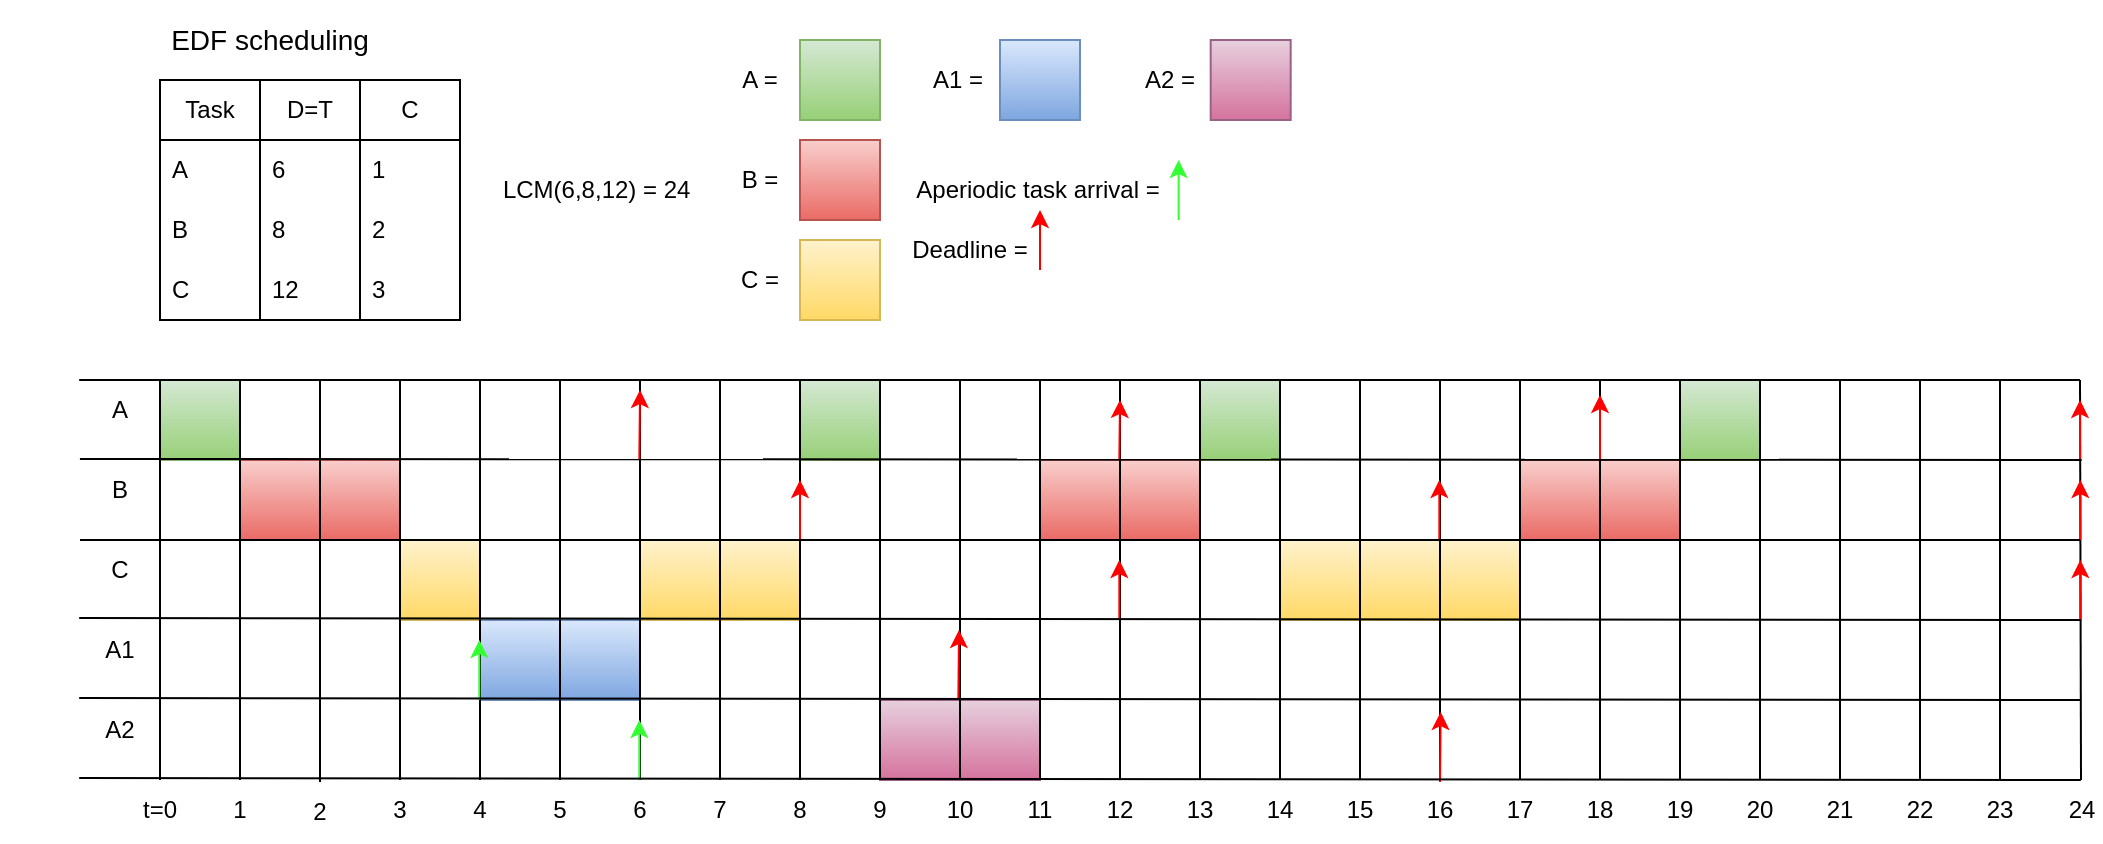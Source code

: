 <mxfile version="22.1.2" type="device">
  <diagram name="Sida-1" id="GobTt-RS--pORhR9vmgH">
    <mxGraphModel dx="1221" dy="823" grid="1" gridSize="10" guides="1" tooltips="1" connect="1" arrows="1" fold="1" page="1" pageScale="1" pageWidth="827" pageHeight="1169" math="0" shadow="0">
      <root>
        <mxCell id="0" />
        <mxCell id="1" parent="0" />
        <mxCell id="tpsmbxpAlYxkeYRu7eqF-120" value="" style="whiteSpace=wrap;html=1;aspect=fixed;fillColor=#d5e8d4;strokeColor=#82b366;gradientColor=#97d077;" parent="1" vertex="1">
          <mxGeometry x="880" y="280" width="40" height="40" as="geometry" />
        </mxCell>
        <mxCell id="tpsmbxpAlYxkeYRu7eqF-119" value="" style="rounded=0;whiteSpace=wrap;html=1;fillColor=#f8cecc;strokeColor=#b85450;gradientColor=#ea6b66;" parent="1" vertex="1">
          <mxGeometry x="800" y="320" width="80" height="40" as="geometry" />
        </mxCell>
        <mxCell id="SM_1KiSUFkxnumVqqX_v-3" value="" style="rounded=0;whiteSpace=wrap;html=1;fillColor=#fff2cc;strokeColor=#d6b656;gradientColor=#ffd966;" vertex="1" parent="1">
          <mxGeometry x="680" y="360" width="120" height="40" as="geometry" />
        </mxCell>
        <mxCell id="tpsmbxpAlYxkeYRu7eqF-112" value="" style="whiteSpace=wrap;html=1;aspect=fixed;fillColor=#d5e8d4;strokeColor=#82b366;gradientColor=#97d077;" parent="1" vertex="1">
          <mxGeometry x="640" y="280" width="40" height="40" as="geometry" />
        </mxCell>
        <mxCell id="tpsmbxpAlYxkeYRu7eqF-114" value="" style="rounded=0;whiteSpace=wrap;html=1;fillColor=#f8cecc;strokeColor=#b85450;gradientColor=#ea6b66;" parent="1" vertex="1">
          <mxGeometry x="560" y="320" width="80" height="40" as="geometry" />
        </mxCell>
        <mxCell id="tpsmbxpAlYxkeYRu7eqF-116" value="" style="whiteSpace=wrap;html=1;aspect=fixed;fillColor=#e6d0de;strokeColor=#996185;gradientColor=#d5739d;" parent="1" vertex="1">
          <mxGeometry x="520" y="440" width="40" height="40" as="geometry" />
        </mxCell>
        <mxCell id="tpsmbxpAlYxkeYRu7eqF-121" value="" style="whiteSpace=wrap;html=1;aspect=fixed;fillColor=#e6d0de;strokeColor=#996185;gradientColor=#d5739d;" parent="1" vertex="1">
          <mxGeometry x="480" y="440" width="40" height="40" as="geometry" />
        </mxCell>
        <mxCell id="tpsmbxpAlYxkeYRu7eqF-50" value="" style="whiteSpace=wrap;html=1;aspect=fixed;fillColor=#d5e8d4;strokeColor=#82b366;gradientColor=#97d077;" parent="1" vertex="1">
          <mxGeometry x="440" y="280" width="40" height="40" as="geometry" />
        </mxCell>
        <mxCell id="tpsmbxpAlYxkeYRu7eqF-118" value="" style="rounded=0;whiteSpace=wrap;html=1;fillColor=#fff2cc;strokeColor=#d6b656;gradientColor=#ffd966;" parent="1" vertex="1">
          <mxGeometry x="360" y="360" width="80" height="40" as="geometry" />
        </mxCell>
        <mxCell id="tpsmbxpAlYxkeYRu7eqF-117" value="" style="whiteSpace=wrap;html=1;aspect=fixed;fillColor=#d5e8d4;strokeColor=#82b366;gradientColor=#97d077;" parent="1" vertex="1">
          <mxGeometry x="440" y="110" width="40" height="40" as="geometry" />
        </mxCell>
        <mxCell id="tpsmbxpAlYxkeYRu7eqF-115" value="" style="whiteSpace=wrap;html=1;aspect=fixed;fillColor=#dae8fc;strokeColor=#6c8ebf;gradientColor=#7ea6e0;" parent="1" vertex="1">
          <mxGeometry x="320" y="400" width="40" height="40" as="geometry" />
        </mxCell>
        <mxCell id="tpsmbxpAlYxkeYRu7eqF-113" value="" style="whiteSpace=wrap;html=1;aspect=fixed;fillColor=#dae8fc;strokeColor=#6c8ebf;gradientColor=#7ea6e0;" parent="1" vertex="1">
          <mxGeometry x="280" y="400" width="40" height="40" as="geometry" />
        </mxCell>
        <mxCell id="tpsmbxpAlYxkeYRu7eqF-111" value="" style="rounded=0;whiteSpace=wrap;html=1;fillColor=#fff2cc;strokeColor=#d6b656;gradientColor=#ffd966;" parent="1" vertex="1">
          <mxGeometry x="240" y="360" width="40" height="40" as="geometry" />
        </mxCell>
        <mxCell id="tpsmbxpAlYxkeYRu7eqF-110" value="" style="rounded=0;whiteSpace=wrap;html=1;fillColor=#f8cecc;strokeColor=#b85450;gradientColor=#ea6b66;" parent="1" vertex="1">
          <mxGeometry x="160" y="320" width="80" height="40" as="geometry" />
        </mxCell>
        <mxCell id="tpsmbxpAlYxkeYRu7eqF-92" value="" style="whiteSpace=wrap;html=1;aspect=fixed;fillColor=#d5e8d4;strokeColor=#82b366;gradientColor=#97d077;" parent="1" vertex="1">
          <mxGeometry x="120" y="280" width="40" height="40" as="geometry" />
        </mxCell>
        <mxCell id="tpsmbxpAlYxkeYRu7eqF-1" value="" style="endArrow=none;html=1;rounded=0;exitX=0.5;exitY=0;exitDx=0;exitDy=0;" parent="1" source="tpsmbxpAlYxkeYRu7eqF-59" edge="1">
          <mxGeometry width="50" height="50" relative="1" as="geometry">
            <mxPoint x="120" y="440" as="sourcePoint" />
            <mxPoint x="120" y="280" as="targetPoint" />
            <Array as="points" />
          </mxGeometry>
        </mxCell>
        <mxCell id="tpsmbxpAlYxkeYRu7eqF-2" value="" style="endArrow=none;html=1;rounded=0;exitX=0.5;exitY=0;exitDx=0;exitDy=0;" parent="1" source="tpsmbxpAlYxkeYRu7eqF-60" edge="1">
          <mxGeometry width="50" height="50" relative="1" as="geometry">
            <mxPoint x="160" y="440" as="sourcePoint" />
            <mxPoint x="160" y="280" as="targetPoint" />
            <Array as="points" />
          </mxGeometry>
        </mxCell>
        <mxCell id="tpsmbxpAlYxkeYRu7eqF-3" value="" style="endArrow=none;html=1;rounded=0;exitX=0.5;exitY=0;exitDx=0;exitDy=0;" parent="1" source="tpsmbxpAlYxkeYRu7eqF-61" edge="1">
          <mxGeometry width="50" height="50" relative="1" as="geometry">
            <mxPoint x="200" y="440" as="sourcePoint" />
            <mxPoint x="200" y="280" as="targetPoint" />
            <Array as="points" />
          </mxGeometry>
        </mxCell>
        <mxCell id="tpsmbxpAlYxkeYRu7eqF-4" value="" style="endArrow=none;html=1;rounded=0;exitX=0.5;exitY=0;exitDx=0;exitDy=0;" parent="1" source="tpsmbxpAlYxkeYRu7eqF-62" edge="1">
          <mxGeometry width="50" height="50" relative="1" as="geometry">
            <mxPoint x="240" y="440" as="sourcePoint" />
            <mxPoint x="240" y="280" as="targetPoint" />
            <Array as="points" />
          </mxGeometry>
        </mxCell>
        <mxCell id="tpsmbxpAlYxkeYRu7eqF-5" value="" style="endArrow=none;html=1;rounded=0;exitX=0.5;exitY=0;exitDx=0;exitDy=0;" parent="1" source="tpsmbxpAlYxkeYRu7eqF-63" edge="1">
          <mxGeometry width="50" height="50" relative="1" as="geometry">
            <mxPoint x="280" y="440" as="sourcePoint" />
            <mxPoint x="280" y="280" as="targetPoint" />
            <Array as="points" />
          </mxGeometry>
        </mxCell>
        <mxCell id="tpsmbxpAlYxkeYRu7eqF-6" value="" style="endArrow=none;html=1;rounded=0;exitX=0.5;exitY=0;exitDx=0;exitDy=0;" parent="1" source="tpsmbxpAlYxkeYRu7eqF-64" edge="1">
          <mxGeometry width="50" height="50" relative="1" as="geometry">
            <mxPoint x="320" y="440" as="sourcePoint" />
            <mxPoint x="320" y="280" as="targetPoint" />
            <Array as="points" />
          </mxGeometry>
        </mxCell>
        <mxCell id="tpsmbxpAlYxkeYRu7eqF-7" value="" style="endArrow=none;html=1;rounded=0;exitX=0.5;exitY=0;exitDx=0;exitDy=0;" parent="1" source="tpsmbxpAlYxkeYRu7eqF-65" edge="1">
          <mxGeometry width="50" height="50" relative="1" as="geometry">
            <mxPoint x="360" y="440" as="sourcePoint" />
            <mxPoint x="360" y="280" as="targetPoint" />
            <Array as="points" />
          </mxGeometry>
        </mxCell>
        <mxCell id="tpsmbxpAlYxkeYRu7eqF-8" value="" style="endArrow=none;html=1;rounded=0;exitX=0.5;exitY=0;exitDx=0;exitDy=0;" parent="1" source="tpsmbxpAlYxkeYRu7eqF-66" edge="1">
          <mxGeometry width="50" height="50" relative="1" as="geometry">
            <mxPoint x="400" y="440" as="sourcePoint" />
            <mxPoint x="400" y="280" as="targetPoint" />
            <Array as="points" />
          </mxGeometry>
        </mxCell>
        <mxCell id="tpsmbxpAlYxkeYRu7eqF-9" value="" style="endArrow=none;html=1;rounded=0;exitX=0.5;exitY=0;exitDx=0;exitDy=0;" parent="1" source="tpsmbxpAlYxkeYRu7eqF-67" edge="1">
          <mxGeometry width="50" height="50" relative="1" as="geometry">
            <mxPoint x="440" y="440" as="sourcePoint" />
            <mxPoint x="440" y="280" as="targetPoint" />
            <Array as="points" />
          </mxGeometry>
        </mxCell>
        <mxCell id="tpsmbxpAlYxkeYRu7eqF-10" value="" style="endArrow=none;html=1;rounded=0;exitX=0.5;exitY=0;exitDx=0;exitDy=0;" parent="1" source="tpsmbxpAlYxkeYRu7eqF-68" edge="1">
          <mxGeometry width="50" height="50" relative="1" as="geometry">
            <mxPoint x="480" y="440" as="sourcePoint" />
            <mxPoint x="480" y="280" as="targetPoint" />
            <Array as="points" />
          </mxGeometry>
        </mxCell>
        <mxCell id="tpsmbxpAlYxkeYRu7eqF-11" value="" style="endArrow=none;html=1;rounded=0;exitX=0.5;exitY=0;exitDx=0;exitDy=0;" parent="1" source="tpsmbxpAlYxkeYRu7eqF-69" edge="1">
          <mxGeometry width="50" height="50" relative="1" as="geometry">
            <mxPoint x="520" y="440" as="sourcePoint" />
            <mxPoint x="520" y="280" as="targetPoint" />
            <Array as="points" />
          </mxGeometry>
        </mxCell>
        <mxCell id="tpsmbxpAlYxkeYRu7eqF-12" value="" style="endArrow=none;html=1;rounded=0;exitX=0.5;exitY=0;exitDx=0;exitDy=0;" parent="1" source="tpsmbxpAlYxkeYRu7eqF-70" edge="1">
          <mxGeometry width="50" height="50" relative="1" as="geometry">
            <mxPoint x="560" y="440" as="sourcePoint" />
            <mxPoint x="560" y="280" as="targetPoint" />
            <Array as="points" />
          </mxGeometry>
        </mxCell>
        <mxCell id="tpsmbxpAlYxkeYRu7eqF-13" value="" style="endArrow=none;html=1;rounded=0;exitX=0.5;exitY=0;exitDx=0;exitDy=0;" parent="1" source="tpsmbxpAlYxkeYRu7eqF-71" edge="1">
          <mxGeometry width="50" height="50" relative="1" as="geometry">
            <mxPoint x="600" y="440" as="sourcePoint" />
            <mxPoint x="600" y="280" as="targetPoint" />
            <Array as="points" />
          </mxGeometry>
        </mxCell>
        <mxCell id="tpsmbxpAlYxkeYRu7eqF-14" value="" style="endArrow=none;html=1;rounded=0;exitX=0.5;exitY=0;exitDx=0;exitDy=0;" parent="1" source="tpsmbxpAlYxkeYRu7eqF-72" edge="1">
          <mxGeometry width="50" height="50" relative="1" as="geometry">
            <mxPoint x="640" y="440" as="sourcePoint" />
            <mxPoint x="640" y="280" as="targetPoint" />
            <Array as="points" />
          </mxGeometry>
        </mxCell>
        <mxCell id="tpsmbxpAlYxkeYRu7eqF-15" value="" style="endArrow=none;html=1;rounded=0;exitX=0.5;exitY=0;exitDx=0;exitDy=0;" parent="1" source="tpsmbxpAlYxkeYRu7eqF-73" edge="1">
          <mxGeometry width="50" height="50" relative="1" as="geometry">
            <mxPoint x="680" y="440" as="sourcePoint" />
            <mxPoint x="680" y="280" as="targetPoint" />
            <Array as="points" />
          </mxGeometry>
        </mxCell>
        <mxCell id="tpsmbxpAlYxkeYRu7eqF-16" value="" style="endArrow=none;html=1;rounded=0;exitX=0.5;exitY=0;exitDx=0;exitDy=0;" parent="1" source="tpsmbxpAlYxkeYRu7eqF-74" edge="1">
          <mxGeometry width="50" height="50" relative="1" as="geometry">
            <mxPoint x="720" y="440" as="sourcePoint" />
            <mxPoint x="720" y="280" as="targetPoint" />
            <Array as="points" />
          </mxGeometry>
        </mxCell>
        <mxCell id="tpsmbxpAlYxkeYRu7eqF-17" value="" style="endArrow=none;html=1;rounded=0;exitX=0.5;exitY=0;exitDx=0;exitDy=0;" parent="1" source="tpsmbxpAlYxkeYRu7eqF-75" edge="1">
          <mxGeometry width="50" height="50" relative="1" as="geometry">
            <mxPoint x="760" y="440" as="sourcePoint" />
            <mxPoint x="760" y="280" as="targetPoint" />
            <Array as="points" />
          </mxGeometry>
        </mxCell>
        <mxCell id="tpsmbxpAlYxkeYRu7eqF-18" value="" style="endArrow=none;html=1;rounded=0;exitX=0.5;exitY=0;exitDx=0;exitDy=0;" parent="1" source="tpsmbxpAlYxkeYRu7eqF-76" edge="1">
          <mxGeometry width="50" height="50" relative="1" as="geometry">
            <mxPoint x="800" y="440" as="sourcePoint" />
            <mxPoint x="800" y="280" as="targetPoint" />
            <Array as="points" />
          </mxGeometry>
        </mxCell>
        <mxCell id="tpsmbxpAlYxkeYRu7eqF-19" value="" style="endArrow=none;html=1;rounded=0;exitX=0.5;exitY=0;exitDx=0;exitDy=0;" parent="1" source="tpsmbxpAlYxkeYRu7eqF-77" edge="1">
          <mxGeometry width="50" height="50" relative="1" as="geometry">
            <mxPoint x="840" y="440" as="sourcePoint" />
            <mxPoint x="840" y="280" as="targetPoint" />
            <Array as="points" />
          </mxGeometry>
        </mxCell>
        <mxCell id="tpsmbxpAlYxkeYRu7eqF-20" value="" style="endArrow=none;html=1;rounded=0;exitX=0.5;exitY=0;exitDx=0;exitDy=0;" parent="1" source="tpsmbxpAlYxkeYRu7eqF-78" edge="1">
          <mxGeometry width="50" height="50" relative="1" as="geometry">
            <mxPoint x="880" y="440" as="sourcePoint" />
            <mxPoint x="880" y="280" as="targetPoint" />
            <Array as="points" />
          </mxGeometry>
        </mxCell>
        <mxCell id="tpsmbxpAlYxkeYRu7eqF-21" value="" style="endArrow=none;html=1;rounded=0;exitX=0.5;exitY=0;exitDx=0;exitDy=0;" parent="1" source="tpsmbxpAlYxkeYRu7eqF-79" edge="1">
          <mxGeometry width="50" height="50" relative="1" as="geometry">
            <mxPoint x="920" y="440" as="sourcePoint" />
            <mxPoint x="920" y="280" as="targetPoint" />
            <Array as="points" />
          </mxGeometry>
        </mxCell>
        <mxCell id="tpsmbxpAlYxkeYRu7eqF-22" value="" style="endArrow=none;html=1;rounded=0;exitX=0.5;exitY=0;exitDx=0;exitDy=0;" parent="1" source="tpsmbxpAlYxkeYRu7eqF-80" edge="1">
          <mxGeometry width="50" height="50" relative="1" as="geometry">
            <mxPoint x="960" y="440" as="sourcePoint" />
            <mxPoint x="960" y="280" as="targetPoint" />
            <Array as="points" />
          </mxGeometry>
        </mxCell>
        <mxCell id="tpsmbxpAlYxkeYRu7eqF-23" value="" style="endArrow=none;html=1;rounded=0;exitX=0.5;exitY=0;exitDx=0;exitDy=0;" parent="1" source="tpsmbxpAlYxkeYRu7eqF-81" edge="1">
          <mxGeometry width="50" height="50" relative="1" as="geometry">
            <mxPoint x="1000" y="440" as="sourcePoint" />
            <mxPoint x="1000" y="280" as="targetPoint" />
            <Array as="points" />
          </mxGeometry>
        </mxCell>
        <mxCell id="tpsmbxpAlYxkeYRu7eqF-24" value="" style="endArrow=none;html=1;rounded=0;exitX=0.5;exitY=0;exitDx=0;exitDy=0;" parent="1" source="tpsmbxpAlYxkeYRu7eqF-82" edge="1">
          <mxGeometry width="50" height="50" relative="1" as="geometry">
            <mxPoint x="1040" y="440" as="sourcePoint" />
            <mxPoint x="1040" y="280" as="targetPoint" />
            <Array as="points" />
          </mxGeometry>
        </mxCell>
        <mxCell id="tpsmbxpAlYxkeYRu7eqF-25" value="" style="endArrow=none;html=1;rounded=0;exitX=0.5;exitY=0;exitDx=0;exitDy=0;" parent="1" source="tpsmbxpAlYxkeYRu7eqF-83" edge="1">
          <mxGeometry width="50" height="50" relative="1" as="geometry">
            <mxPoint x="1080" y="440" as="sourcePoint" />
            <mxPoint x="1080" y="280" as="targetPoint" />
            <Array as="points" />
          </mxGeometry>
        </mxCell>
        <mxCell id="tpsmbxpAlYxkeYRu7eqF-32" value="A" style="text;html=1;strokeColor=none;fillColor=none;align=center;verticalAlign=middle;whiteSpace=wrap;rounded=0;" parent="1" vertex="1">
          <mxGeometry x="70" y="280" width="60" height="30" as="geometry" />
        </mxCell>
        <mxCell id="tpsmbxpAlYxkeYRu7eqF-33" value="B" style="text;html=1;strokeColor=none;fillColor=none;align=center;verticalAlign=middle;whiteSpace=wrap;rounded=0;" parent="1" vertex="1">
          <mxGeometry x="70" y="320" width="60" height="30" as="geometry" />
        </mxCell>
        <mxCell id="tpsmbxpAlYxkeYRu7eqF-34" value="C" style="text;html=1;strokeColor=none;fillColor=none;align=center;verticalAlign=middle;whiteSpace=wrap;rounded=0;" parent="1" vertex="1">
          <mxGeometry x="70" y="360" width="60" height="30" as="geometry" />
        </mxCell>
        <mxCell id="tpsmbxpAlYxkeYRu7eqF-35" value="Task" style="swimlane;fontStyle=0;childLayout=stackLayout;horizontal=1;startSize=30;horizontalStack=0;resizeParent=1;resizeParentMax=0;resizeLast=0;collapsible=1;marginBottom=0;whiteSpace=wrap;html=1;align=center;" parent="1" vertex="1">
          <mxGeometry x="120" y="130" width="50" height="120" as="geometry" />
        </mxCell>
        <mxCell id="tpsmbxpAlYxkeYRu7eqF-36" value="A" style="text;strokeColor=none;fillColor=none;align=left;verticalAlign=middle;spacingLeft=4;spacingRight=4;overflow=hidden;points=[[0,0.5],[1,0.5]];portConstraint=eastwest;rotatable=0;whiteSpace=wrap;html=1;" parent="tpsmbxpAlYxkeYRu7eqF-35" vertex="1">
          <mxGeometry y="30" width="50" height="30" as="geometry" />
        </mxCell>
        <mxCell id="tpsmbxpAlYxkeYRu7eqF-37" value="B" style="text;strokeColor=none;fillColor=none;align=left;verticalAlign=middle;spacingLeft=4;spacingRight=4;overflow=hidden;points=[[0,0.5],[1,0.5]];portConstraint=eastwest;rotatable=0;whiteSpace=wrap;html=1;" parent="tpsmbxpAlYxkeYRu7eqF-35" vertex="1">
          <mxGeometry y="60" width="50" height="30" as="geometry" />
        </mxCell>
        <mxCell id="tpsmbxpAlYxkeYRu7eqF-38" value="C" style="text;strokeColor=none;fillColor=none;align=left;verticalAlign=middle;spacingLeft=4;spacingRight=4;overflow=hidden;points=[[0,0.5],[1,0.5]];portConstraint=eastwest;rotatable=0;whiteSpace=wrap;html=1;" parent="tpsmbxpAlYxkeYRu7eqF-35" vertex="1">
          <mxGeometry y="90" width="50" height="30" as="geometry" />
        </mxCell>
        <mxCell id="tpsmbxpAlYxkeYRu7eqF-39" value="D=T" style="swimlane;fontStyle=0;childLayout=stackLayout;horizontal=1;startSize=30;horizontalStack=0;resizeParent=1;resizeParentMax=0;resizeLast=0;collapsible=1;marginBottom=0;whiteSpace=wrap;html=1;" parent="1" vertex="1">
          <mxGeometry x="170" y="130" width="50" height="120" as="geometry" />
        </mxCell>
        <mxCell id="tpsmbxpAlYxkeYRu7eqF-40" value="6" style="text;strokeColor=none;fillColor=none;align=left;verticalAlign=middle;spacingLeft=4;spacingRight=4;overflow=hidden;points=[[0,0.5],[1,0.5]];portConstraint=eastwest;rotatable=0;whiteSpace=wrap;html=1;" parent="tpsmbxpAlYxkeYRu7eqF-39" vertex="1">
          <mxGeometry y="30" width="50" height="30" as="geometry" />
        </mxCell>
        <mxCell id="tpsmbxpAlYxkeYRu7eqF-41" value="8" style="text;strokeColor=none;fillColor=none;align=left;verticalAlign=middle;spacingLeft=4;spacingRight=4;overflow=hidden;points=[[0,0.5],[1,0.5]];portConstraint=eastwest;rotatable=0;whiteSpace=wrap;html=1;" parent="tpsmbxpAlYxkeYRu7eqF-39" vertex="1">
          <mxGeometry y="60" width="50" height="30" as="geometry" />
        </mxCell>
        <mxCell id="tpsmbxpAlYxkeYRu7eqF-42" value="12" style="text;strokeColor=none;fillColor=none;align=left;verticalAlign=middle;spacingLeft=4;spacingRight=4;overflow=hidden;points=[[0,0.5],[1,0.5]];portConstraint=eastwest;rotatable=0;whiteSpace=wrap;html=1;" parent="tpsmbxpAlYxkeYRu7eqF-39" vertex="1">
          <mxGeometry y="90" width="50" height="30" as="geometry" />
        </mxCell>
        <mxCell id="tpsmbxpAlYxkeYRu7eqF-43" value="C" style="swimlane;fontStyle=0;childLayout=stackLayout;horizontal=1;startSize=30;horizontalStack=0;resizeParent=1;resizeParentMax=0;resizeLast=0;collapsible=1;marginBottom=0;whiteSpace=wrap;html=1;" parent="1" vertex="1">
          <mxGeometry x="220" y="130" width="50" height="120" as="geometry" />
        </mxCell>
        <mxCell id="tpsmbxpAlYxkeYRu7eqF-44" value="1" style="text;strokeColor=none;fillColor=none;align=left;verticalAlign=middle;spacingLeft=4;spacingRight=4;overflow=hidden;points=[[0,0.5],[1,0.5]];portConstraint=eastwest;rotatable=0;whiteSpace=wrap;html=1;" parent="tpsmbxpAlYxkeYRu7eqF-43" vertex="1">
          <mxGeometry y="30" width="50" height="30" as="geometry" />
        </mxCell>
        <mxCell id="tpsmbxpAlYxkeYRu7eqF-45" value="2" style="text;strokeColor=none;fillColor=none;align=left;verticalAlign=middle;spacingLeft=4;spacingRight=4;overflow=hidden;points=[[0,0.5],[1,0.5]];portConstraint=eastwest;rotatable=0;whiteSpace=wrap;html=1;" parent="tpsmbxpAlYxkeYRu7eqF-43" vertex="1">
          <mxGeometry y="60" width="50" height="30" as="geometry" />
        </mxCell>
        <mxCell id="tpsmbxpAlYxkeYRu7eqF-46" value="3" style="text;strokeColor=none;fillColor=none;align=left;verticalAlign=middle;spacingLeft=4;spacingRight=4;overflow=hidden;points=[[0,0.5],[1,0.5]];portConstraint=eastwest;rotatable=0;whiteSpace=wrap;html=1;" parent="tpsmbxpAlYxkeYRu7eqF-43" vertex="1">
          <mxGeometry y="90" width="50" height="30" as="geometry" />
        </mxCell>
        <mxCell id="tpsmbxpAlYxkeYRu7eqF-47" value="LCM(6,8,12) = 24&amp;nbsp;" style="text;html=1;strokeColor=none;fillColor=none;align=center;verticalAlign=middle;whiteSpace=wrap;rounded=0;" parent="1" vertex="1">
          <mxGeometry x="290" y="170" width="100" height="30" as="geometry" />
        </mxCell>
        <mxCell id="tpsmbxpAlYxkeYRu7eqF-48" value="" style="whiteSpace=wrap;html=1;aspect=fixed;fillColor=#fff2cc;strokeColor=#d6b656;gradientColor=#ffd966;" parent="1" vertex="1">
          <mxGeometry x="440" y="210" width="40" height="40" as="geometry" />
        </mxCell>
        <mxCell id="tpsmbxpAlYxkeYRu7eqF-49" value="" style="whiteSpace=wrap;html=1;aspect=fixed;fillColor=#f8cecc;strokeColor=#b85450;gradientColor=#ea6b66;" parent="1" vertex="1">
          <mxGeometry x="440" y="160" width="40" height="40" as="geometry" />
        </mxCell>
        <mxCell id="tpsmbxpAlYxkeYRu7eqF-51" value="A =" style="text;html=1;strokeColor=none;fillColor=none;align=center;verticalAlign=middle;whiteSpace=wrap;rounded=0;" parent="1" vertex="1">
          <mxGeometry x="390" y="115" width="60" height="30" as="geometry" />
        </mxCell>
        <mxCell id="tpsmbxpAlYxkeYRu7eqF-52" value="B =" style="text;html=1;strokeColor=none;fillColor=none;align=center;verticalAlign=middle;whiteSpace=wrap;rounded=0;" parent="1" vertex="1">
          <mxGeometry x="390" y="165" width="60" height="30" as="geometry" />
        </mxCell>
        <mxCell id="tpsmbxpAlYxkeYRu7eqF-53" value="C =" style="text;html=1;strokeColor=none;fillColor=none;align=center;verticalAlign=middle;whiteSpace=wrap;rounded=0;" parent="1" vertex="1">
          <mxGeometry x="390" y="215" width="60" height="30" as="geometry" />
        </mxCell>
        <mxCell id="tpsmbxpAlYxkeYRu7eqF-58" value="&lt;font style=&quot;font-size: 14px;&quot;&gt;EDF scheduling&lt;/font&gt;" style="text;html=1;strokeColor=none;fillColor=none;align=center;verticalAlign=middle;whiteSpace=wrap;rounded=0;" parent="1" vertex="1">
          <mxGeometry x="40" y="90" width="270" height="40" as="geometry" />
        </mxCell>
        <mxCell id="tpsmbxpAlYxkeYRu7eqF-59" value="t=0" style="text;html=1;strokeColor=none;fillColor=none;align=center;verticalAlign=middle;whiteSpace=wrap;rounded=0;" parent="1" vertex="1">
          <mxGeometry x="100" y="480" width="40" height="30" as="geometry" />
        </mxCell>
        <mxCell id="tpsmbxpAlYxkeYRu7eqF-60" value="1" style="text;html=1;strokeColor=none;fillColor=none;align=center;verticalAlign=middle;whiteSpace=wrap;rounded=0;" parent="1" vertex="1">
          <mxGeometry x="150" y="480" width="20" height="30" as="geometry" />
        </mxCell>
        <mxCell id="tpsmbxpAlYxkeYRu7eqF-61" value="2" style="text;html=1;strokeColor=none;fillColor=none;align=center;verticalAlign=middle;whiteSpace=wrap;rounded=0;" parent="1" vertex="1">
          <mxGeometry x="190" y="481" width="20" height="30" as="geometry" />
        </mxCell>
        <mxCell id="tpsmbxpAlYxkeYRu7eqF-62" value="3" style="text;html=1;strokeColor=none;fillColor=none;align=center;verticalAlign=middle;whiteSpace=wrap;rounded=0;" parent="1" vertex="1">
          <mxGeometry x="230" y="480" width="20" height="30" as="geometry" />
        </mxCell>
        <mxCell id="tpsmbxpAlYxkeYRu7eqF-63" value="4" style="text;html=1;strokeColor=none;fillColor=none;align=center;verticalAlign=middle;whiteSpace=wrap;rounded=0;" parent="1" vertex="1">
          <mxGeometry x="270" y="480" width="20" height="30" as="geometry" />
        </mxCell>
        <mxCell id="tpsmbxpAlYxkeYRu7eqF-64" value="5" style="text;html=1;strokeColor=none;fillColor=none;align=center;verticalAlign=middle;whiteSpace=wrap;rounded=0;" parent="1" vertex="1">
          <mxGeometry x="310" y="480" width="20" height="30" as="geometry" />
        </mxCell>
        <mxCell id="tpsmbxpAlYxkeYRu7eqF-65" value="6" style="text;html=1;strokeColor=none;fillColor=none;align=center;verticalAlign=middle;whiteSpace=wrap;rounded=0;" parent="1" vertex="1">
          <mxGeometry x="350" y="480" width="20" height="30" as="geometry" />
        </mxCell>
        <mxCell id="tpsmbxpAlYxkeYRu7eqF-66" value="7" style="text;html=1;strokeColor=none;fillColor=none;align=center;verticalAlign=middle;whiteSpace=wrap;rounded=0;" parent="1" vertex="1">
          <mxGeometry x="390" y="480" width="20" height="30" as="geometry" />
        </mxCell>
        <mxCell id="tpsmbxpAlYxkeYRu7eqF-67" value="8" style="text;html=1;strokeColor=none;fillColor=none;align=center;verticalAlign=middle;whiteSpace=wrap;rounded=0;" parent="1" vertex="1">
          <mxGeometry x="430" y="480" width="20" height="30" as="geometry" />
        </mxCell>
        <mxCell id="tpsmbxpAlYxkeYRu7eqF-68" value="9" style="text;html=1;strokeColor=none;fillColor=none;align=center;verticalAlign=middle;whiteSpace=wrap;rounded=0;" parent="1" vertex="1">
          <mxGeometry x="470" y="480" width="20" height="30" as="geometry" />
        </mxCell>
        <mxCell id="tpsmbxpAlYxkeYRu7eqF-69" value="10" style="text;html=1;strokeColor=none;fillColor=none;align=center;verticalAlign=middle;whiteSpace=wrap;rounded=0;" parent="1" vertex="1">
          <mxGeometry x="510" y="480" width="20" height="30" as="geometry" />
        </mxCell>
        <mxCell id="tpsmbxpAlYxkeYRu7eqF-70" value="11" style="text;html=1;strokeColor=none;fillColor=none;align=center;verticalAlign=middle;whiteSpace=wrap;rounded=0;" parent="1" vertex="1">
          <mxGeometry x="550" y="480" width="20" height="30" as="geometry" />
        </mxCell>
        <mxCell id="tpsmbxpAlYxkeYRu7eqF-71" value="12" style="text;html=1;strokeColor=none;fillColor=none;align=center;verticalAlign=middle;whiteSpace=wrap;rounded=0;" parent="1" vertex="1">
          <mxGeometry x="590" y="480" width="20" height="30" as="geometry" />
        </mxCell>
        <mxCell id="tpsmbxpAlYxkeYRu7eqF-72" value="13" style="text;html=1;strokeColor=none;fillColor=none;align=center;verticalAlign=middle;whiteSpace=wrap;rounded=0;" parent="1" vertex="1">
          <mxGeometry x="630" y="480" width="20" height="30" as="geometry" />
        </mxCell>
        <mxCell id="tpsmbxpAlYxkeYRu7eqF-73" value="14" style="text;html=1;strokeColor=none;fillColor=none;align=center;verticalAlign=middle;whiteSpace=wrap;rounded=0;" parent="1" vertex="1">
          <mxGeometry x="670" y="480" width="20" height="30" as="geometry" />
        </mxCell>
        <mxCell id="tpsmbxpAlYxkeYRu7eqF-74" value="15" style="text;html=1;strokeColor=none;fillColor=none;align=center;verticalAlign=middle;whiteSpace=wrap;rounded=0;" parent="1" vertex="1">
          <mxGeometry x="710" y="480" width="20" height="30" as="geometry" />
        </mxCell>
        <mxCell id="tpsmbxpAlYxkeYRu7eqF-75" value="16" style="text;html=1;strokeColor=none;fillColor=none;align=center;verticalAlign=middle;whiteSpace=wrap;rounded=0;" parent="1" vertex="1">
          <mxGeometry x="750" y="480" width="20" height="30" as="geometry" />
        </mxCell>
        <mxCell id="tpsmbxpAlYxkeYRu7eqF-76" value="17" style="text;html=1;strokeColor=none;fillColor=none;align=center;verticalAlign=middle;whiteSpace=wrap;rounded=0;" parent="1" vertex="1">
          <mxGeometry x="790" y="480" width="20" height="30" as="geometry" />
        </mxCell>
        <mxCell id="tpsmbxpAlYxkeYRu7eqF-77" value="18" style="text;html=1;strokeColor=none;fillColor=none;align=center;verticalAlign=middle;whiteSpace=wrap;rounded=0;" parent="1" vertex="1">
          <mxGeometry x="830" y="480" width="20" height="30" as="geometry" />
        </mxCell>
        <mxCell id="tpsmbxpAlYxkeYRu7eqF-78" value="19" style="text;html=1;strokeColor=none;fillColor=none;align=center;verticalAlign=middle;whiteSpace=wrap;rounded=0;" parent="1" vertex="1">
          <mxGeometry x="870" y="480" width="20" height="30" as="geometry" />
        </mxCell>
        <mxCell id="tpsmbxpAlYxkeYRu7eqF-79" value="20" style="text;html=1;strokeColor=none;fillColor=none;align=center;verticalAlign=middle;whiteSpace=wrap;rounded=0;" parent="1" vertex="1">
          <mxGeometry x="910" y="480" width="20" height="30" as="geometry" />
        </mxCell>
        <mxCell id="tpsmbxpAlYxkeYRu7eqF-80" value="21" style="text;html=1;strokeColor=none;fillColor=none;align=center;verticalAlign=middle;whiteSpace=wrap;rounded=0;" parent="1" vertex="1">
          <mxGeometry x="950" y="480" width="20" height="30" as="geometry" />
        </mxCell>
        <mxCell id="tpsmbxpAlYxkeYRu7eqF-81" value="22" style="text;html=1;strokeColor=none;fillColor=none;align=center;verticalAlign=middle;whiteSpace=wrap;rounded=0;" parent="1" vertex="1">
          <mxGeometry x="990" y="480" width="20" height="30" as="geometry" />
        </mxCell>
        <mxCell id="tpsmbxpAlYxkeYRu7eqF-82" value="23" style="text;html=1;strokeColor=none;fillColor=none;align=center;verticalAlign=middle;whiteSpace=wrap;rounded=0;" parent="1" vertex="1">
          <mxGeometry x="1030" y="480" width="20" height="30" as="geometry" />
        </mxCell>
        <mxCell id="tpsmbxpAlYxkeYRu7eqF-83" value="24" style="text;html=1;strokeColor=none;fillColor=none;align=center;verticalAlign=middle;whiteSpace=wrap;rounded=0;" parent="1" vertex="1">
          <mxGeometry x="1070.5" y="480" width="20" height="30" as="geometry" />
        </mxCell>
        <mxCell id="tpsmbxpAlYxkeYRu7eqF-90" value="A1" style="text;html=1;strokeColor=none;fillColor=none;align=center;verticalAlign=middle;whiteSpace=wrap;rounded=0;" parent="1" vertex="1">
          <mxGeometry x="70" y="400" width="60" height="30" as="geometry" />
        </mxCell>
        <mxCell id="tpsmbxpAlYxkeYRu7eqF-91" value="A2" style="text;html=1;strokeColor=none;fillColor=none;align=center;verticalAlign=middle;whiteSpace=wrap;rounded=0;" parent="1" vertex="1">
          <mxGeometry x="70" y="440" width="60" height="30" as="geometry" />
        </mxCell>
        <mxCell id="tpsmbxpAlYxkeYRu7eqF-93" value="" style="endArrow=classic;html=1;rounded=0;strokeColor=#FF0000;" parent="1" edge="1">
          <mxGeometry width="50" height="50" relative="1" as="geometry">
            <mxPoint x="560" y="225" as="sourcePoint" />
            <mxPoint x="560" y="195" as="targetPoint" />
          </mxGeometry>
        </mxCell>
        <mxCell id="tpsmbxpAlYxkeYRu7eqF-94" value="" style="endArrow=classic;html=1;rounded=0;strokeColor=#FF0000;" parent="1" edge="1">
          <mxGeometry width="50" height="50" relative="1" as="geometry">
            <mxPoint x="359.66" y="320" as="sourcePoint" />
            <mxPoint x="360" y="285" as="targetPoint" />
          </mxGeometry>
        </mxCell>
        <mxCell id="tpsmbxpAlYxkeYRu7eqF-95" value="" style="endArrow=classic;html=1;rounded=0;strokeColor=#FF0000;" parent="1" edge="1">
          <mxGeometry width="50" height="50" relative="1" as="geometry">
            <mxPoint x="599.66" y="320" as="sourcePoint" />
            <mxPoint x="600" y="290" as="targetPoint" />
          </mxGeometry>
        </mxCell>
        <mxCell id="tpsmbxpAlYxkeYRu7eqF-96" value="" style="endArrow=classic;html=1;rounded=0;strokeColor=#FF0000;" parent="1" edge="1">
          <mxGeometry width="50" height="50" relative="1" as="geometry">
            <mxPoint x="840" y="320" as="sourcePoint" />
            <mxPoint x="840" y="287.5" as="targetPoint" />
          </mxGeometry>
        </mxCell>
        <mxCell id="tpsmbxpAlYxkeYRu7eqF-97" value="" style="endArrow=classic;html=1;rounded=0;strokeColor=#FF0000;" parent="1" edge="1">
          <mxGeometry width="50" height="50" relative="1" as="geometry">
            <mxPoint x="1080" y="320" as="sourcePoint" />
            <mxPoint x="1080" y="290" as="targetPoint" />
          </mxGeometry>
        </mxCell>
        <mxCell id="tpsmbxpAlYxkeYRu7eqF-99" value="" style="endArrow=classic;html=1;rounded=0;strokeColor=#FF0000;" parent="1" edge="1">
          <mxGeometry width="50" height="50" relative="1" as="geometry">
            <mxPoint x="440" y="360" as="sourcePoint" />
            <mxPoint x="440" y="330" as="targetPoint" />
          </mxGeometry>
        </mxCell>
        <mxCell id="tpsmbxpAlYxkeYRu7eqF-100" value="" style="endArrow=classic;html=1;rounded=0;strokeColor=#FF0000;" parent="1" edge="1">
          <mxGeometry width="50" height="50" relative="1" as="geometry">
            <mxPoint x="759.66" y="360" as="sourcePoint" />
            <mxPoint x="759.66" y="330" as="targetPoint" />
          </mxGeometry>
        </mxCell>
        <mxCell id="tpsmbxpAlYxkeYRu7eqF-101" value="" style="endArrow=classic;html=1;rounded=0;strokeColor=#FF0000;" parent="1" edge="1">
          <mxGeometry width="50" height="50" relative="1" as="geometry">
            <mxPoint x="1080.16" y="360" as="sourcePoint" />
            <mxPoint x="1080.16" y="330" as="targetPoint" />
          </mxGeometry>
        </mxCell>
        <mxCell id="tpsmbxpAlYxkeYRu7eqF-102" value="" style="endArrow=classic;html=1;rounded=0;strokeColor=#FF0000;" parent="1" edge="1">
          <mxGeometry width="50" height="50" relative="1" as="geometry">
            <mxPoint x="1080.16" y="400" as="sourcePoint" />
            <mxPoint x="1080.16" y="370" as="targetPoint" />
          </mxGeometry>
        </mxCell>
        <mxCell id="tpsmbxpAlYxkeYRu7eqF-103" value="" style="endArrow=classic;html=1;rounded=0;strokeColor=#FF0000;" parent="1" edge="1">
          <mxGeometry width="50" height="50" relative="1" as="geometry">
            <mxPoint x="599.66" y="400" as="sourcePoint" />
            <mxPoint x="599.66" y="370" as="targetPoint" />
          </mxGeometry>
        </mxCell>
        <mxCell id="tpsmbxpAlYxkeYRu7eqF-104" value="Deadline =" style="text;html=1;strokeColor=none;fillColor=none;align=center;verticalAlign=middle;whiteSpace=wrap;rounded=0;" parent="1" vertex="1">
          <mxGeometry x="490" y="200" width="70" height="30" as="geometry" />
        </mxCell>
        <mxCell id="tpsmbxpAlYxkeYRu7eqF-105" value="" style="endArrow=classic;html=1;rounded=0;strokeColor=#33FF33;" parent="1" edge="1">
          <mxGeometry width="50" height="50" relative="1" as="geometry">
            <mxPoint x="279.66" y="440" as="sourcePoint" />
            <mxPoint x="279.66" y="410" as="targetPoint" />
          </mxGeometry>
        </mxCell>
        <mxCell id="tpsmbxpAlYxkeYRu7eqF-106" value="" style="endArrow=classic;html=1;rounded=0;strokeColor=#33FF33;" parent="1" edge="1">
          <mxGeometry width="50" height="50" relative="1" as="geometry">
            <mxPoint x="629.31" y="200" as="sourcePoint" />
            <mxPoint x="629.31" y="170" as="targetPoint" />
          </mxGeometry>
        </mxCell>
        <mxCell id="tpsmbxpAlYxkeYRu7eqF-108" value="Aperiodic task arrival =" style="text;html=1;strokeColor=none;fillColor=none;align=center;verticalAlign=middle;whiteSpace=wrap;rounded=0;" parent="1" vertex="1">
          <mxGeometry x="489.31" y="170" width="140" height="30" as="geometry" />
        </mxCell>
        <mxCell id="tpsmbxpAlYxkeYRu7eqF-109" value="" style="endArrow=classic;html=1;rounded=0;strokeColor=#33FF33;" parent="1" edge="1">
          <mxGeometry width="50" height="50" relative="1" as="geometry">
            <mxPoint x="359.66" y="480" as="sourcePoint" />
            <mxPoint x="359.66" y="450" as="targetPoint" />
          </mxGeometry>
        </mxCell>
        <mxCell id="tpsmbxpAlYxkeYRu7eqF-122" value="" style="whiteSpace=wrap;html=1;aspect=fixed;fillColor=#dae8fc;strokeColor=#6c8ebf;gradientColor=#7ea6e0;" parent="1" vertex="1">
          <mxGeometry x="540" y="110" width="40" height="40" as="geometry" />
        </mxCell>
        <mxCell id="tpsmbxpAlYxkeYRu7eqF-123" value="A1 =" style="text;html=1;strokeColor=none;fillColor=none;align=center;verticalAlign=middle;whiteSpace=wrap;rounded=0;" parent="1" vertex="1">
          <mxGeometry x="489.31" y="115" width="60" height="30" as="geometry" />
        </mxCell>
        <mxCell id="tpsmbxpAlYxkeYRu7eqF-124" value="" style="whiteSpace=wrap;html=1;aspect=fixed;fillColor=#e6d0de;strokeColor=#996185;gradientColor=#d5739d;" parent="1" vertex="1">
          <mxGeometry x="645.34" y="110" width="40" height="40" as="geometry" />
        </mxCell>
        <mxCell id="tpsmbxpAlYxkeYRu7eqF-125" value="A2 =" style="text;html=1;strokeColor=none;fillColor=none;align=center;verticalAlign=middle;whiteSpace=wrap;rounded=0;" parent="1" vertex="1">
          <mxGeometry x="594.65" y="115" width="60" height="30" as="geometry" />
        </mxCell>
        <mxCell id="tpsmbxpAlYxkeYRu7eqF-127" value="" style="endArrow=classic;html=1;rounded=0;strokeColor=#FF0000;" parent="1" edge="1">
          <mxGeometry width="50" height="50" relative="1" as="geometry">
            <mxPoint x="519.17" y="440" as="sourcePoint" />
            <mxPoint x="519.51" y="405" as="targetPoint" />
          </mxGeometry>
        </mxCell>
        <mxCell id="tpsmbxpAlYxkeYRu7eqF-128" value="" style="endArrow=classic;html=1;rounded=0;strokeColor=#FF0000;" parent="1" edge="1">
          <mxGeometry width="50" height="50" relative="1" as="geometry">
            <mxPoint x="760" y="481" as="sourcePoint" />
            <mxPoint x="760.34" y="446" as="targetPoint" />
          </mxGeometry>
        </mxCell>
        <mxCell id="tpsmbxpAlYxkeYRu7eqF-129" value="" style="endArrow=none;html=1;rounded=0;exitX=0.166;exitY=-0.017;exitDx=0;exitDy=0;exitPerimeter=0;" parent="1" source="tpsmbxpAlYxkeYRu7eqF-33" edge="1">
          <mxGeometry width="50" height="50" relative="1" as="geometry">
            <mxPoint x="550" y="290" as="sourcePoint" />
            <mxPoint x="1080.8" y="320" as="targetPoint" />
          </mxGeometry>
        </mxCell>
        <mxCell id="tpsmbxpAlYxkeYRu7eqF-130" value="" style="endArrow=none;html=1;rounded=0;" parent="1" edge="1">
          <mxGeometry width="50" height="50" relative="1" as="geometry">
            <mxPoint x="80" y="360" as="sourcePoint" />
            <mxPoint x="1080" y="360" as="targetPoint" />
          </mxGeometry>
        </mxCell>
        <mxCell id="tpsmbxpAlYxkeYRu7eqF-131" value="" style="endArrow=none;html=1;rounded=0;exitX=0.166;exitY=-0.017;exitDx=0;exitDy=0;exitPerimeter=0;" parent="1" edge="1">
          <mxGeometry width="50" height="50" relative="1" as="geometry">
            <mxPoint x="79.6" y="399" as="sourcePoint" />
            <mxPoint x="1080.4" y="400" as="targetPoint" />
          </mxGeometry>
        </mxCell>
        <mxCell id="tpsmbxpAlYxkeYRu7eqF-132" value="" style="endArrow=none;html=1;rounded=0;exitX=0.166;exitY=-0.017;exitDx=0;exitDy=0;exitPerimeter=0;" parent="1" edge="1">
          <mxGeometry width="50" height="50" relative="1" as="geometry">
            <mxPoint x="79.6" y="439" as="sourcePoint" />
            <mxPoint x="1080.4" y="440" as="targetPoint" />
          </mxGeometry>
        </mxCell>
        <mxCell id="tpsmbxpAlYxkeYRu7eqF-133" value="" style="endArrow=none;html=1;rounded=0;exitX=0.166;exitY=-0.017;exitDx=0;exitDy=0;exitPerimeter=0;" parent="1" edge="1">
          <mxGeometry width="50" height="50" relative="1" as="geometry">
            <mxPoint x="79.6" y="479" as="sourcePoint" />
            <mxPoint x="1080.4" y="480" as="targetPoint" />
          </mxGeometry>
        </mxCell>
        <mxCell id="tpsmbxpAlYxkeYRu7eqF-134" value="" style="endArrow=none;html=1;rounded=0;exitX=0.166;exitY=-0.017;exitDx=0;exitDy=0;exitPerimeter=0;" parent="1" edge="1">
          <mxGeometry width="50" height="50" relative="1" as="geometry">
            <mxPoint x="79.6" y="280" as="sourcePoint" />
            <mxPoint x="1080" y="280" as="targetPoint" />
          </mxGeometry>
        </mxCell>
      </root>
    </mxGraphModel>
  </diagram>
</mxfile>
